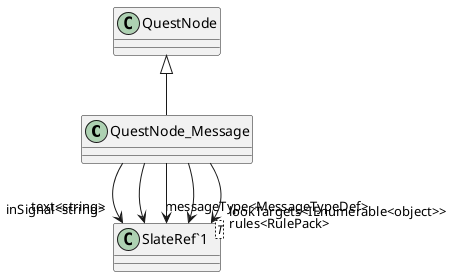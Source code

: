 @startuml
class QuestNode_Message {
}
class "SlateRef`1"<T> {
}
QuestNode <|-- QuestNode_Message
QuestNode_Message --> "inSignal<string>" "SlateRef`1"
QuestNode_Message --> "messageType<MessageTypeDef>" "SlateRef`1"
QuestNode_Message --> "text<string>" "SlateRef`1"
QuestNode_Message --> "rules<RulePack>" "SlateRef`1"
QuestNode_Message --> "lookTargets<IEnumerable<object>>" "SlateRef`1"
@enduml
